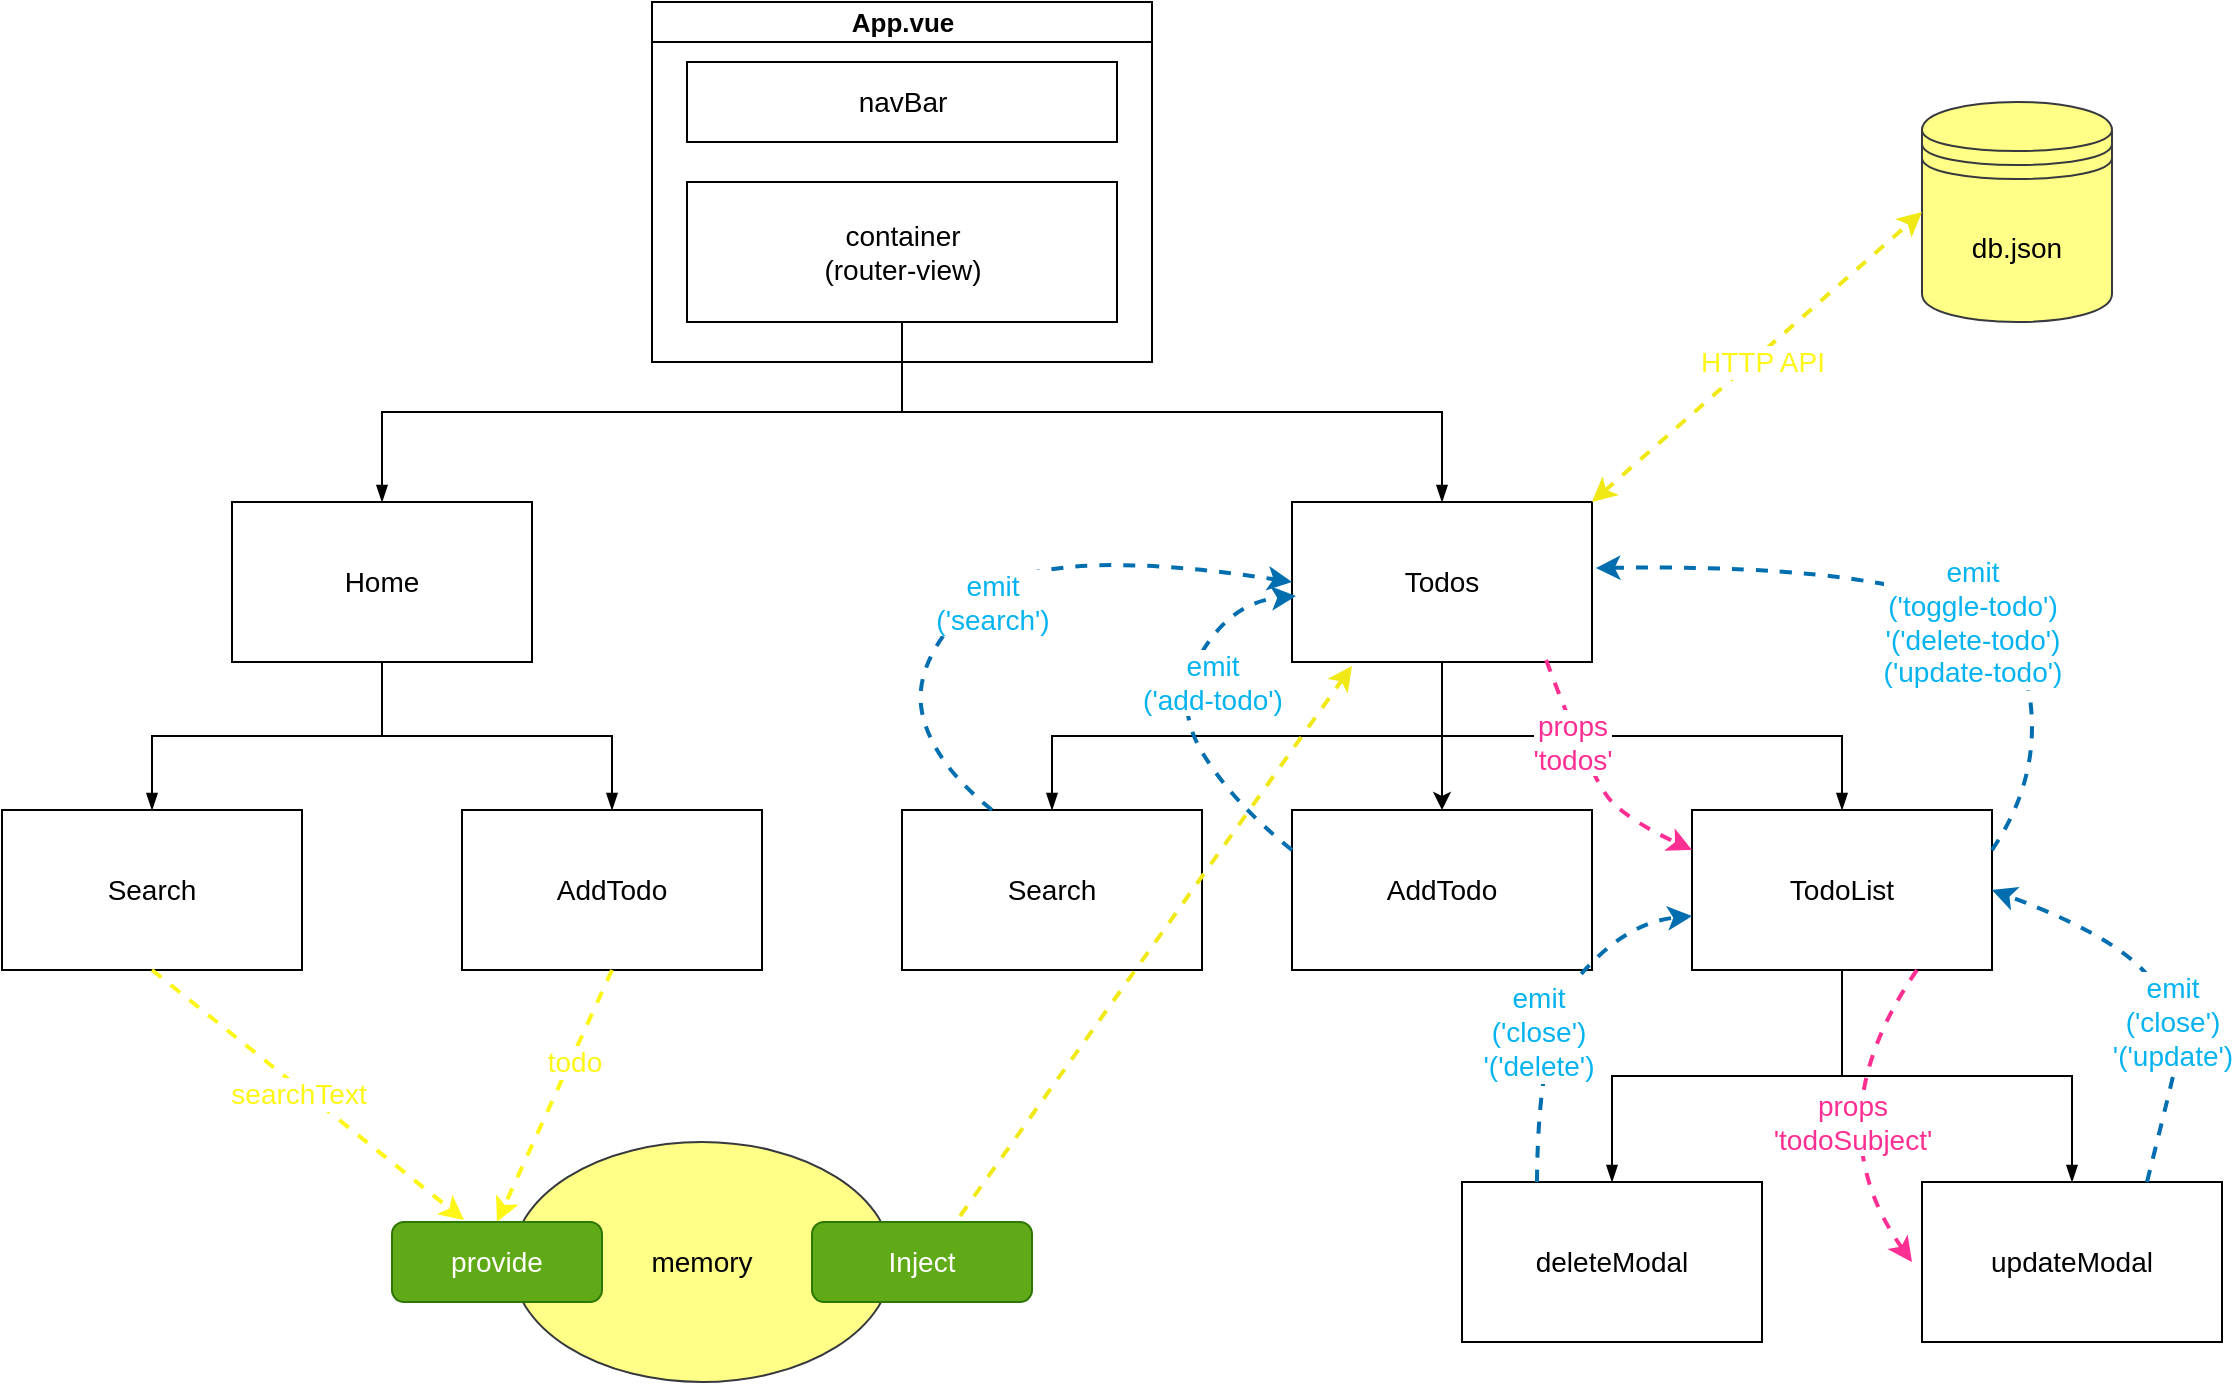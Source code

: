 <mxfile version="22.1.18" type="device">
  <diagram id="prtHgNgQTEPvFCAcTncT" name="Page-1">
    <mxGraphModel dx="1434" dy="836" grid="1" gridSize="10" guides="1" tooltips="1" connect="1" arrows="1" fold="1" page="1" pageScale="1" pageWidth="1654" pageHeight="1169" background="none" math="0" shadow="0">
      <root>
        <mxCell id="0" />
        <mxCell id="1" parent="0" />
        <mxCell id="dNxyNK7c78bLwvsdeMH5-11" value="App.vue" style="swimlane;html=1;startSize=20;horizontal=1;containerType=tree;glass=0;rounded=0;fontSize=13;" parent="1" vertex="1">
          <mxGeometry x="350" y="60" width="250" height="180" as="geometry" />
        </mxCell>
        <mxCell id="wfpzKA2gG4ojYqCA0JwG-9" value="navBar" style="rounded=0;whiteSpace=wrap;html=1;fontSize=14;" vertex="1" parent="dNxyNK7c78bLwvsdeMH5-11">
          <mxGeometry x="17.5" y="30" width="215" height="40" as="geometry" />
        </mxCell>
        <mxCell id="wfpzKA2gG4ojYqCA0JwG-10" value="container&lt;br style=&quot;font-size: 14px;&quot;&gt;(router-view)" style="rounded=0;whiteSpace=wrap;html=1;fontSize=14;" vertex="1" parent="dNxyNK7c78bLwvsdeMH5-11">
          <mxGeometry x="17.5" y="90" width="215" height="70" as="geometry" />
        </mxCell>
        <mxCell id="wfpzKA2gG4ojYqCA0JwG-21" value="" style="endArrow=blockThin;endFill=1;fontSize=11;edgeStyle=elbowEdgeStyle;elbow=vertical;rounded=0;entryX=0.5;entryY=0;entryDx=0;entryDy=0;" edge="1" parent="dNxyNK7c78bLwvsdeMH5-11" target="wfpzKA2gG4ojYqCA0JwG-20">
          <mxGeometry relative="1" as="geometry">
            <mxPoint x="125" y="160" as="sourcePoint" />
            <mxPoint x="355" y="220" as="targetPoint" />
          </mxGeometry>
        </mxCell>
        <mxCell id="wfpzKA2gG4ojYqCA0JwG-22" value="" style="endArrow=blockThin;endFill=1;fontSize=11;edgeStyle=elbowEdgeStyle;elbow=vertical;rounded=0;entryX=0.5;entryY=0;entryDx=0;entryDy=0;" edge="1" parent="dNxyNK7c78bLwvsdeMH5-11" target="wfpzKA2gG4ojYqCA0JwG-16">
          <mxGeometry relative="1" as="geometry">
            <mxPoint x="125" y="160" as="sourcePoint" />
            <mxPoint x="-95" y="220" as="targetPoint" />
          </mxGeometry>
        </mxCell>
        <mxCell id="wfpzKA2gG4ojYqCA0JwG-16" value="Home" style="rounded=0;whiteSpace=wrap;html=1;fontSize=14;" vertex="1" parent="1">
          <mxGeometry x="140" y="310" width="150" height="80" as="geometry" />
        </mxCell>
        <mxCell id="wfpzKA2gG4ojYqCA0JwG-20" value="Todos" style="rounded=0;whiteSpace=wrap;html=1;fontSize=14;" vertex="1" parent="1">
          <mxGeometry x="670" y="310" width="150" height="80" as="geometry" />
        </mxCell>
        <mxCell id="wfpzKA2gG4ojYqCA0JwG-23" value="Search" style="rounded=0;whiteSpace=wrap;html=1;fontSize=14;" vertex="1" parent="1">
          <mxGeometry x="25" y="464" width="150" height="80" as="geometry" />
        </mxCell>
        <mxCell id="wfpzKA2gG4ojYqCA0JwG-24" value="AddTodo" style="rounded=0;whiteSpace=wrap;html=1;fontSize=14;" vertex="1" parent="1">
          <mxGeometry x="255" y="464" width="150" height="80" as="geometry" />
        </mxCell>
        <mxCell id="wfpzKA2gG4ojYqCA0JwG-25" value="" style="endArrow=blockThin;endFill=1;fontSize=11;edgeStyle=elbowEdgeStyle;elbow=vertical;rounded=0;entryX=0.5;entryY=0;entryDx=0;entryDy=0;" edge="1" parent="1" target="wfpzKA2gG4ojYqCA0JwG-24">
          <mxGeometry relative="1" as="geometry">
            <mxPoint x="215" y="390" as="sourcePoint" />
            <mxPoint x="335" y="460" as="targetPoint" />
          </mxGeometry>
        </mxCell>
        <mxCell id="wfpzKA2gG4ojYqCA0JwG-26" value="" style="endArrow=blockThin;endFill=1;fontSize=11;edgeStyle=elbowEdgeStyle;elbow=vertical;rounded=0;entryX=0.5;entryY=0;entryDx=0;entryDy=0;" edge="1" parent="1" target="wfpzKA2gG4ojYqCA0JwG-23">
          <mxGeometry relative="1" as="geometry">
            <mxPoint x="215" y="390" as="sourcePoint" />
            <mxPoint x="-45" y="480" as="targetPoint" />
          </mxGeometry>
        </mxCell>
        <mxCell id="wfpzKA2gG4ojYqCA0JwG-27" value="Search" style="rounded=0;whiteSpace=wrap;html=1;fontSize=14;" vertex="1" parent="1">
          <mxGeometry x="475" y="464" width="150" height="80" as="geometry" />
        </mxCell>
        <mxCell id="wfpzKA2gG4ojYqCA0JwG-28" value="TodoList" style="rounded=0;whiteSpace=wrap;html=1;fontSize=14;" vertex="1" parent="1">
          <mxGeometry x="870" y="464" width="150" height="80" as="geometry" />
        </mxCell>
        <mxCell id="wfpzKA2gG4ojYqCA0JwG-29" value="" style="endArrow=blockThin;endFill=1;fontSize=11;edgeStyle=elbowEdgeStyle;elbow=vertical;rounded=0;entryX=0.5;entryY=0;entryDx=0;entryDy=0;" edge="1" parent="1" target="wfpzKA2gG4ojYqCA0JwG-28">
          <mxGeometry relative="1" as="geometry">
            <mxPoint x="745" y="390" as="sourcePoint" />
            <mxPoint x="865" y="460" as="targetPoint" />
          </mxGeometry>
        </mxCell>
        <mxCell id="wfpzKA2gG4ojYqCA0JwG-30" value="" style="endArrow=blockThin;endFill=1;fontSize=11;edgeStyle=elbowEdgeStyle;elbow=vertical;rounded=0;entryX=0.5;entryY=0;entryDx=0;entryDy=0;" edge="1" parent="1" target="wfpzKA2gG4ojYqCA0JwG-27">
          <mxGeometry relative="1" as="geometry">
            <mxPoint x="745" y="390" as="sourcePoint" />
            <mxPoint x="485" y="480" as="targetPoint" />
          </mxGeometry>
        </mxCell>
        <mxCell id="wfpzKA2gG4ojYqCA0JwG-31" value="AddTodo" style="rounded=0;whiteSpace=wrap;html=1;fontSize=14;" vertex="1" parent="1">
          <mxGeometry x="670" y="464" width="150" height="80" as="geometry" />
        </mxCell>
        <mxCell id="wfpzKA2gG4ojYqCA0JwG-32" value="" style="endArrow=classic;html=1;rounded=0;exitX=0.5;exitY=1;exitDx=0;exitDy=0;entryX=0.5;entryY=0;entryDx=0;entryDy=0;" edge="1" parent="1" source="wfpzKA2gG4ojYqCA0JwG-20" target="wfpzKA2gG4ojYqCA0JwG-31">
          <mxGeometry width="50" height="50" relative="1" as="geometry">
            <mxPoint x="510" y="380" as="sourcePoint" />
            <mxPoint x="530" y="440" as="targetPoint" />
          </mxGeometry>
        </mxCell>
        <mxCell id="wfpzKA2gG4ojYqCA0JwG-33" value="deleteModal" style="rounded=0;whiteSpace=wrap;html=1;fontSize=14;" vertex="1" parent="1">
          <mxGeometry x="755" y="650" width="150" height="80" as="geometry" />
        </mxCell>
        <mxCell id="wfpzKA2gG4ojYqCA0JwG-34" value="updateModal" style="rounded=0;whiteSpace=wrap;html=1;fontSize=14;" vertex="1" parent="1">
          <mxGeometry x="985" y="650" width="150" height="80" as="geometry" />
        </mxCell>
        <mxCell id="wfpzKA2gG4ojYqCA0JwG-35" value="" style="endArrow=blockThin;endFill=1;fontSize=11;edgeStyle=elbowEdgeStyle;elbow=vertical;rounded=0;entryX=0.5;entryY=0;entryDx=0;entryDy=0;" edge="1" parent="1" target="wfpzKA2gG4ojYqCA0JwG-34">
          <mxGeometry relative="1" as="geometry">
            <mxPoint x="945" y="544" as="sourcePoint" />
            <mxPoint x="1065" y="614" as="targetPoint" />
          </mxGeometry>
        </mxCell>
        <mxCell id="wfpzKA2gG4ojYqCA0JwG-36" value="" style="endArrow=blockThin;endFill=1;fontSize=11;edgeStyle=elbowEdgeStyle;elbow=vertical;rounded=0;entryX=0.5;entryY=0;entryDx=0;entryDy=0;" edge="1" parent="1" target="wfpzKA2gG4ojYqCA0JwG-33">
          <mxGeometry relative="1" as="geometry">
            <mxPoint x="945" y="544" as="sourcePoint" />
            <mxPoint x="685" y="634" as="targetPoint" />
          </mxGeometry>
        </mxCell>
        <mxCell id="wfpzKA2gG4ojYqCA0JwG-40" value="&lt;font color=&quot;#000000&quot; style=&quot;font-size: 14px;&quot;&gt;db.json&lt;/font&gt;" style="shape=datastore;whiteSpace=wrap;html=1;fillColor=#ffff88;strokeColor=#36393d;fontSize=14;" vertex="1" parent="1">
          <mxGeometry x="985" y="110" width="95" height="110" as="geometry" />
        </mxCell>
        <mxCell id="wfpzKA2gG4ojYqCA0JwG-42" value="&lt;font color=&quot;#05b3f0&quot; style=&quot;font-size: 14px;&quot;&gt;emit&lt;br style=&quot;font-size: 14px;&quot;&gt;(&#39;add-todo&#39;)&lt;/font&gt;" style="curved=1;endArrow=classic;html=1;exitX=0;exitY=0.25;exitDx=0;exitDy=0;entryX=0.013;entryY=0.588;entryDx=0;entryDy=0;entryPerimeter=0;fillColor=#1ba1e2;strokeColor=#006EAF;strokeWidth=2;rounded=0;dashed=1;fontSize=14;" edge="1" parent="1" source="wfpzKA2gG4ojYqCA0JwG-31" target="wfpzKA2gG4ojYqCA0JwG-20">
          <mxGeometry x="0.24" y="-12" width="50" height="50" relative="1" as="geometry">
            <mxPoint x="560" y="380" as="sourcePoint" />
            <mxPoint x="610" y="330" as="targetPoint" />
            <Array as="points">
              <mxPoint x="640" y="460" />
              <mxPoint x="610" y="410" />
              <mxPoint x="640" y="360" />
            </Array>
            <mxPoint as="offset" />
          </mxGeometry>
        </mxCell>
        <mxCell id="wfpzKA2gG4ojYqCA0JwG-44" value="&lt;font color=&quot;#05b3f0&quot; style=&quot;font-size: 14px;&quot;&gt;emit&lt;br style=&quot;font-size: 14px;&quot;&gt;(&#39;close&#39;)&lt;br style=&quot;font-size: 14px;&quot;&gt;&#39;(&#39;delete&#39;)&lt;br style=&quot;font-size: 14px;&quot;&gt;&lt;/font&gt;" style="curved=1;endArrow=classic;html=1;exitX=0.25;exitY=0;exitDx=0;exitDy=0;entryX=0;entryY=0.663;entryDx=0;entryDy=0;entryPerimeter=0;fillColor=#1ba1e2;strokeColor=#006EAF;strokeWidth=2;rounded=0;dashed=1;fontSize=14;" edge="1" parent="1" source="wfpzKA2gG4ojYqCA0JwG-33" target="wfpzKA2gG4ojYqCA0JwG-28">
          <mxGeometry x="-0.166" width="50" height="50" relative="1" as="geometry">
            <mxPoint x="868" y="627" as="sourcePoint" />
            <mxPoint x="870" y="500" as="targetPoint" />
            <Array as="points">
              <mxPoint x="793" y="570" />
              <mxPoint x="838" y="520" />
            </Array>
            <mxPoint as="offset" />
          </mxGeometry>
        </mxCell>
        <mxCell id="wfpzKA2gG4ojYqCA0JwG-45" value="&lt;font color=&quot;#05b3f0&quot; style=&quot;font-size: 14px;&quot;&gt;emit&lt;br style=&quot;font-size: 14px;&quot;&gt;(&#39;toggle-todo&#39;)&lt;br style=&quot;font-size: 14px;&quot;&gt;&#39;(&#39;delete-todo&#39;)&lt;br&gt;(&#39;update-todo&#39;)&lt;br style=&quot;font-size: 14px;&quot;&gt;&lt;/font&gt;" style="curved=1;endArrow=classic;html=1;exitX=1;exitY=0.25;exitDx=0;exitDy=0;entryX=1.013;entryY=0.413;entryDx=0;entryDy=0;entryPerimeter=0;fillColor=#1ba1e2;strokeColor=#006EAF;strokeWidth=2;rounded=0;dashed=1;fontSize=14;" edge="1" parent="1" source="wfpzKA2gG4ojYqCA0JwG-28" target="wfpzKA2gG4ojYqCA0JwG-20">
          <mxGeometry x="-0.258" y="18" width="50" height="50" relative="1" as="geometry">
            <mxPoint x="1020" y="494" as="sourcePoint" />
            <mxPoint x="1105" y="390" as="targetPoint" />
            <Array as="points">
              <mxPoint x="1050" y="440" />
              <mxPoint x="1020" y="340" />
            </Array>
            <mxPoint as="offset" />
          </mxGeometry>
        </mxCell>
        <mxCell id="wfpzKA2gG4ojYqCA0JwG-46" value="&lt;font color=&quot;#05b3f0&quot; style=&quot;font-size: 14px;&quot;&gt;emit&lt;br style=&quot;font-size: 14px;&quot;&gt;(&#39;close&#39;)&lt;br style=&quot;font-size: 14px;&quot;&gt;&#39;(&#39;update&#39;)&lt;br style=&quot;font-size: 14px;&quot;&gt;&lt;/font&gt;" style="curved=1;endArrow=classic;html=1;exitX=0.75;exitY=0;exitDx=0;exitDy=0;entryX=1;entryY=0.5;entryDx=0;entryDy=0;fillColor=#1ba1e2;strokeColor=#006EAF;strokeWidth=2;rounded=0;dashed=1;fontSize=14;" edge="1" parent="1" source="wfpzKA2gG4ojYqCA0JwG-34" target="wfpzKA2gG4ojYqCA0JwG-28">
          <mxGeometry x="-0.176" y="1" width="50" height="50" relative="1" as="geometry">
            <mxPoint x="1100" y="618" as="sourcePoint" />
            <mxPoint x="1185" y="514" as="targetPoint" />
            <Array as="points">
              <mxPoint x="1110" y="600" />
              <mxPoint x="1115" y="577" />
              <mxPoint x="1090" y="530" />
            </Array>
            <mxPoint as="offset" />
          </mxGeometry>
        </mxCell>
        <mxCell id="wfpzKA2gG4ojYqCA0JwG-48" value="&lt;font color=&quot;#05b3f0&quot; style=&quot;font-size: 14px;&quot;&gt;emit&lt;br style=&quot;font-size: 14px;&quot;&gt;(&#39;search&#39;)&lt;/font&gt;" style="curved=1;endArrow=classic;html=1;exitX=0;exitY=0.25;exitDx=0;exitDy=0;entryX=0;entryY=0.5;entryDx=0;entryDy=0;fillColor=#1ba1e2;strokeColor=#006EAF;strokeWidth=2;rounded=0;dashed=1;fontSize=14;" edge="1" parent="1" target="wfpzKA2gG4ojYqCA0JwG-20">
          <mxGeometry x="-0.091" y="-7" width="50" height="50" relative="1" as="geometry">
            <mxPoint x="520" y="464" as="sourcePoint" />
            <mxPoint x="522" y="337" as="targetPoint" />
            <Array as="points">
              <mxPoint x="490" y="440" />
              <mxPoint x="480" y="390" />
              <mxPoint x="540" y="330" />
            </Array>
            <mxPoint as="offset" />
          </mxGeometry>
        </mxCell>
        <mxCell id="wfpzKA2gG4ojYqCA0JwG-52" value="&lt;font color=&quot;#000000&quot; style=&quot;font-size: 14px;&quot;&gt;memory&lt;/font&gt;" style="ellipse;whiteSpace=wrap;html=1;fillColor=#ffff88;strokeColor=#36393d;fontSize=14;" vertex="1" parent="1">
          <mxGeometry x="280" y="630" width="190" height="120" as="geometry" />
        </mxCell>
        <mxCell id="wfpzKA2gG4ojYqCA0JwG-53" value="" style="endArrow=classic;startArrow=classic;html=1;exitX=1;exitY=0;exitDx=0;exitDy=0;dashed=1;fillColor=#fff2cc;strokeColor=#f1e916;gradientColor=#ffd966;fontColor=#cdae53;strokeWidth=2;" edge="1" parent="1" source="wfpzKA2gG4ojYqCA0JwG-20">
          <mxGeometry width="50" height="50" relative="1" as="geometry">
            <mxPoint x="780" y="200" as="sourcePoint" />
            <mxPoint x="985" y="165" as="targetPoint" />
          </mxGeometry>
        </mxCell>
        <mxCell id="wfpzKA2gG4ojYqCA0JwG-54" value="HTTP API" style="edgeLabel;html=1;align=center;verticalAlign=middle;resizable=0;points=[];fontSize=14;fontStyle=0;fontColor=#fef616;" vertex="1" connectable="0" parent="wfpzKA2gG4ojYqCA0JwG-53">
          <mxGeometry x="0.213" relative="1" as="geometry">
            <mxPoint x="-15" y="18" as="offset" />
          </mxGeometry>
        </mxCell>
        <mxCell id="wfpzKA2gG4ojYqCA0JwG-55" value="" style="endArrow=classic;html=1;exitX=0.5;exitY=1;exitDx=0;exitDy=0;entryX=0.343;entryY=-0.025;entryDx=0;entryDy=0;fillColor=#ffcd28;gradientColor=#ffa500;strokeColor=#fef616;dashed=1;entryPerimeter=0;strokeWidth=2;" edge="1" parent="1" source="wfpzKA2gG4ojYqCA0JwG-23" target="wfpzKA2gG4ojYqCA0JwG-64">
          <mxGeometry width="50" height="50" relative="1" as="geometry">
            <mxPoint x="560" y="380" as="sourcePoint" />
            <mxPoint x="610" y="330" as="targetPoint" />
          </mxGeometry>
        </mxCell>
        <mxCell id="wfpzKA2gG4ojYqCA0JwG-71" value="searchText" style="edgeLabel;html=1;align=center;verticalAlign=middle;resizable=0;points=[];fontSize=14;fontColor=#fef616;" vertex="1" connectable="0" parent="wfpzKA2gG4ojYqCA0JwG-55">
          <mxGeometry x="-0.056" y="-3" relative="1" as="geometry">
            <mxPoint x="1" as="offset" />
          </mxGeometry>
        </mxCell>
        <mxCell id="wfpzKA2gG4ojYqCA0JwG-56" value="" style="endArrow=classic;html=1;exitX=0.5;exitY=1;exitDx=0;exitDy=0;entryX=0.5;entryY=0;entryDx=0;entryDy=0;fillColor=#ffcd28;gradientColor=#ffa500;strokeColor=#fef616;dashed=1;strokeWidth=2;" edge="1" parent="1" source="wfpzKA2gG4ojYqCA0JwG-24" target="wfpzKA2gG4ojYqCA0JwG-64">
          <mxGeometry width="50" height="50" relative="1" as="geometry">
            <mxPoint x="340" y="570" as="sourcePoint" />
            <mxPoint x="388" y="724" as="targetPoint" />
          </mxGeometry>
        </mxCell>
        <mxCell id="wfpzKA2gG4ojYqCA0JwG-72" value="todo" style="edgeLabel;html=1;align=center;verticalAlign=middle;resizable=0;points=[];fontSize=14;fontColor=#fef616;" vertex="1" connectable="0" parent="wfpzKA2gG4ojYqCA0JwG-56">
          <mxGeometry x="-0.321" y="1" relative="1" as="geometry">
            <mxPoint x="-1" y="3" as="offset" />
          </mxGeometry>
        </mxCell>
        <mxCell id="wfpzKA2gG4ojYqCA0JwG-61" value="&lt;font style=&quot;font-size: 14px;&quot;&gt;&lt;font&gt;props&lt;br&gt;&#39;todos&#39;&lt;/font&gt;&lt;br style=&quot;font-size: 14px;&quot;&gt;&lt;/font&gt;" style="curved=1;endArrow=classic;html=1;exitX=0.847;exitY=0.988;exitDx=0;exitDy=0;entryX=0;entryY=0.25;entryDx=0;entryDy=0;fillColor=#d80073;strokeColor=#ff2e93;strokeWidth=2;rounded=0;dashed=1;fontSize=14;exitPerimeter=0;fontColor=#ff2e93;" edge="1" parent="1" source="wfpzKA2gG4ojYqCA0JwG-20" target="wfpzKA2gG4ojYqCA0JwG-28">
          <mxGeometry x="-0.322" y="-2" width="50" height="50" relative="1" as="geometry">
            <mxPoint x="803" y="660" as="sourcePoint" />
            <mxPoint x="880" y="527" as="targetPoint" />
            <Array as="points">
              <mxPoint x="820" y="450" />
              <mxPoint x="840" y="470" />
            </Array>
            <mxPoint as="offset" />
          </mxGeometry>
        </mxCell>
        <mxCell id="wfpzKA2gG4ojYqCA0JwG-62" value="" style="endArrow=classic;html=1;exitX=0.673;exitY=-0.075;exitDx=0;exitDy=0;entryX=0.2;entryY=1.025;entryDx=0;entryDy=0;fillColor=#ffcd28;gradientColor=#ffa500;strokeColor=#f1e916;dashed=1;entryPerimeter=0;exitPerimeter=0;strokeWidth=2;" edge="1" parent="1" source="wfpzKA2gG4ojYqCA0JwG-65" target="wfpzKA2gG4ojYqCA0JwG-20">
          <mxGeometry width="50" height="50" relative="1" as="geometry">
            <mxPoint x="310" y="730" as="sourcePoint" />
            <mxPoint x="358" y="884" as="targetPoint" />
          </mxGeometry>
        </mxCell>
        <mxCell id="wfpzKA2gG4ojYqCA0JwG-64" value="provide" style="rounded=1;whiteSpace=wrap;html=1;fillColor=#60a917;strokeColor=#2D7600;fontColor=#ffffff;fontSize=14;" vertex="1" parent="1">
          <mxGeometry x="220" y="670" width="105" height="40" as="geometry" />
        </mxCell>
        <mxCell id="wfpzKA2gG4ojYqCA0JwG-65" value="Inject" style="rounded=1;whiteSpace=wrap;html=1;fillColor=#60a917;fontColor=#ffffff;strokeColor=#2D7600;fontSize=14;" vertex="1" parent="1">
          <mxGeometry x="430" y="670" width="110" height="40" as="geometry" />
        </mxCell>
        <mxCell id="wfpzKA2gG4ojYqCA0JwG-68" value="&lt;font style=&quot;font-size: 14px;&quot;&gt;&lt;font&gt;props&lt;br&gt;&#39;todoSubject&#39;&lt;/font&gt;&lt;br style=&quot;font-size: 14px;&quot;&gt;&lt;/font&gt;" style="curved=1;endArrow=classic;html=1;fillColor=#d80073;strokeColor=#ff2e93;strokeWidth=2;rounded=0;dashed=1;fontSize=14;exitX=0.75;exitY=1;exitDx=0;exitDy=0;fontColor=#ff2e93;" edge="1" parent="1" source="wfpzKA2gG4ojYqCA0JwG-28">
          <mxGeometry x="0.166" y="16" width="50" height="50" relative="1" as="geometry">
            <mxPoint x="1010" y="550" as="sourcePoint" />
            <mxPoint x="980" y="690" as="targetPoint" />
            <Array as="points">
              <mxPoint x="930" y="620" />
            </Array>
            <mxPoint as="offset" />
          </mxGeometry>
        </mxCell>
      </root>
    </mxGraphModel>
  </diagram>
</mxfile>
